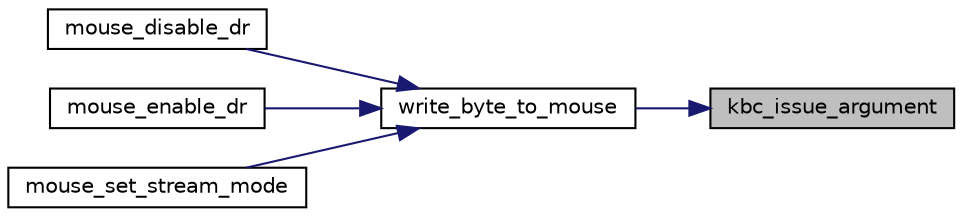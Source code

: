 digraph "kbc_issue_argument"
{
 // LATEX_PDF_SIZE
  edge [fontname="Helvetica",fontsize="10",labelfontname="Helvetica",labelfontsize="10"];
  node [fontname="Helvetica",fontsize="10",shape=record];
  rankdir="RL";
  Node1 [label="kbc_issue_argument",height=0.2,width=0.4,color="black", fillcolor="grey75", style="filled", fontcolor="black",tooltip="Issues an argument to the kbc."];
  Node1 -> Node2 [dir="back",color="midnightblue",fontsize="10",style="solid",fontname="Helvetica"];
  Node2 [label="write_byte_to_mouse",height=0.2,width=0.4,color="black", fillcolor="white", style="filled",URL="$group__mouse.html#gadc968ef8cbf8660fe0bac8237d65183e",tooltip="Issues a command to the mouse using the kbc."];
  Node2 -> Node3 [dir="back",color="midnightblue",fontsize="10",style="solid",fontname="Helvetica"];
  Node3 [label="mouse_disable_dr",height=0.2,width=0.4,color="black", fillcolor="white", style="filled",URL="$group__mouse.html#gac285c81dd076eb18e01d7f22d353daaa",tooltip="Disables mouse data reporting."];
  Node2 -> Node4 [dir="back",color="midnightblue",fontsize="10",style="solid",fontname="Helvetica"];
  Node4 [label="mouse_enable_dr",height=0.2,width=0.4,color="black", fillcolor="white", style="filled",URL="$group__mouse.html#ga12afbe04f7fbd32a063b13d45ffcd602",tooltip="Enables mouse data reporting."];
  Node2 -> Node5 [dir="back",color="midnightblue",fontsize="10",style="solid",fontname="Helvetica"];
  Node5 [label="mouse_set_stream_mode",height=0.2,width=0.4,color="black", fillcolor="white", style="filled",URL="$group__mouse.html#ga16a521d1919cbd8f434d8b5d535a639b",tooltip="Sets the mouse to stream mode."];
}
